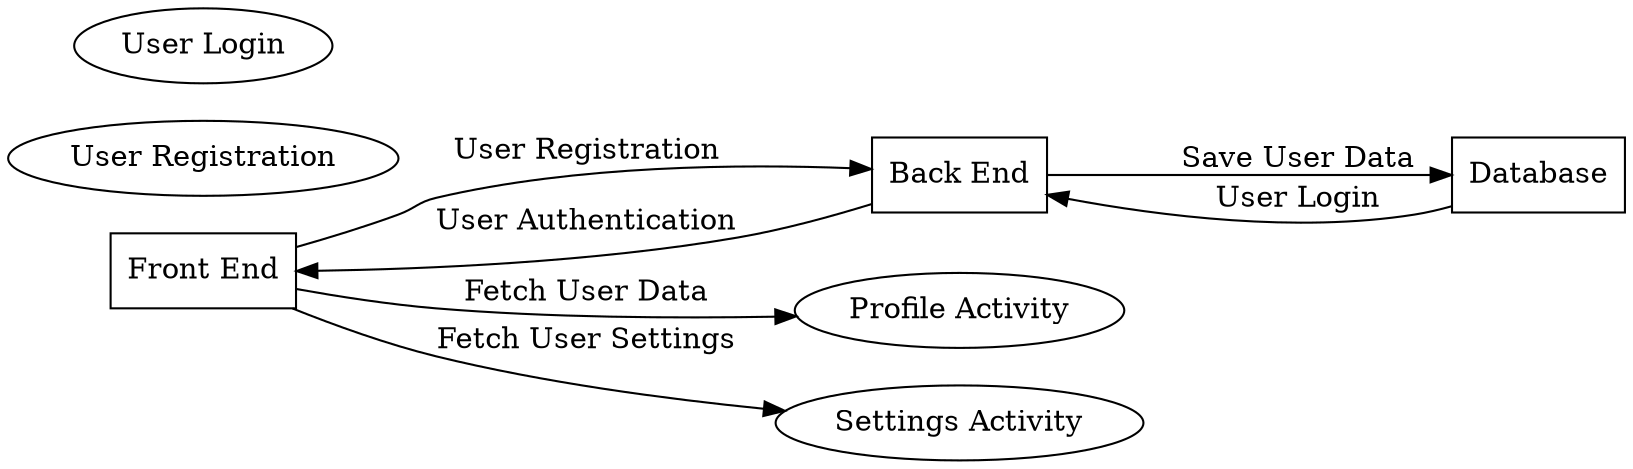 digraph TransactionFlow {
    rankdir=LR; 

    node [shape=box];
    FrontEnd [label="Front End"];
    BackEnd [label="Back End"];
    Database [label="Database"];

    node [shape=ellipse]; 
    Register [label="User Registration"];
    Login [label="User Login"];
    Profile [label="Profile Activity"];
    Settings [label="Settings Activity"];

    FrontEnd -> BackEnd [label="User Registration"];
    BackEnd -> Database [label="Save User Data"];
    Database -> BackEnd [label="User Login"];
    BackEnd -> FrontEnd [label="User Authentication"];
    FrontEnd -> Profile [label="Fetch User Data"];
    FrontEnd -> Settings [label="Fetch User Settings"];
}

